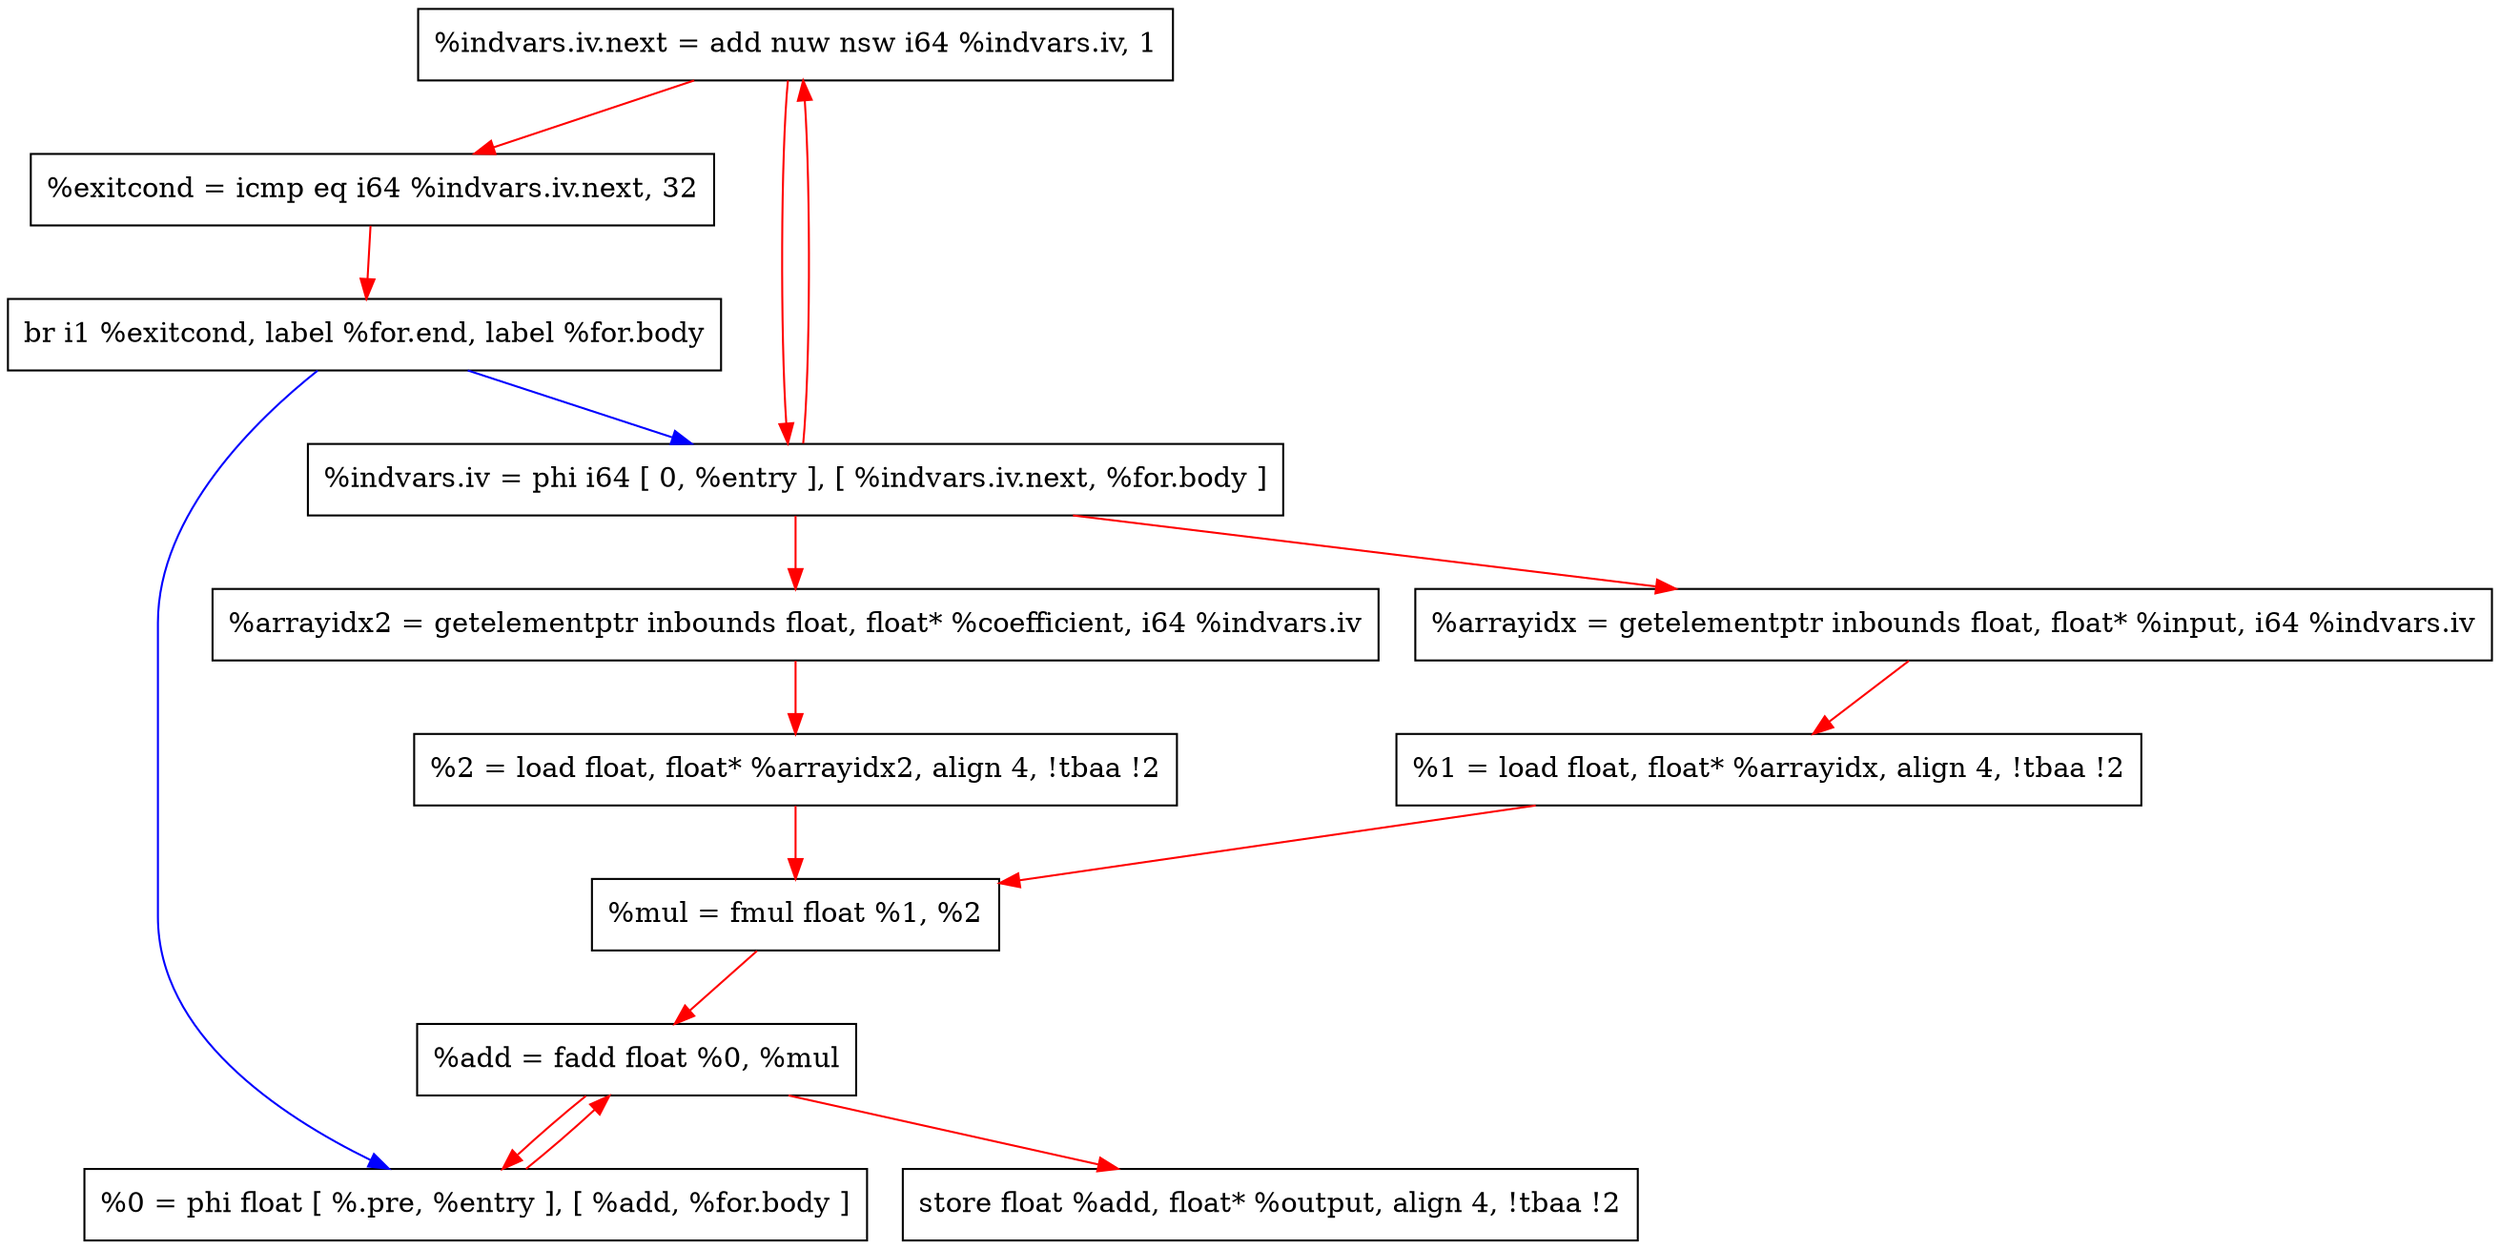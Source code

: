 digraph "DFG for'_Z6kernelPfS_S_' function" {
	Node0x5589f00b9c20[shape=record, label="  %indvars.iv.next = add nuw nsw i64 %indvars.iv, 1"];
	Node0x5589f00c1d70[shape=record, label="  %exitcond = icmp eq i64 %indvars.iv.next, 32"];
	Node0x5589f0043e58[shape=record, label="  br i1 %exitcond, label %for.end, label %for.body"];
	Node0x5589f00c1a38[shape=record, label="  %indvars.iv = phi i64 [ 0, %entry ], [ %indvars.iv.next, %for.body ]"];
	Node0x5589f00c1b30[shape=record, label="  %arrayidx = getelementptr inbounds float, float* %input, i64 %indvars.iv"];
	Node0x5589f00c1c10[shape=record, label="  %arrayidx2 = getelementptr inbounds float, float* %coefficient, i64 %indvars.iv"];
	Node0x5589f00c1b98[shape=record, label="  %1 = load float, float* %arrayidx, align 4, !tbaa !2"];
	Node0x5589f00c1c78[shape=record, label="  %2 = load float, float* %arrayidx2, align 4, !tbaa !2"];
	Node0x5589f00b9d00[shape=record, label="  %mul = fmul float %1, %2"];
	Node0x5589f00b9c90[shape=record, label="  %add = fadd float %0, %mul"];
	Node0x5589f00c18d8[shape=record, label="  %0 = phi float [ %.pre, %entry ], [ %add, %for.body ]"];
	Node0x5589f00c1cf0[shape=record, label="  store float %add, float* %output, align 4, !tbaa !2"];
edge [color=blue]
	Node0x5589f0043e58 -> Node0x5589f00c18d8
	Node0x5589f0043e58 -> Node0x5589f00c1a38
edge [color=red]
	Node0x5589f00b9c90 -> Node0x5589f00c18d8
	Node0x5589f00b9c20 -> Node0x5589f00c1a38
	Node0x5589f00c1a38 -> Node0x5589f00c1b30
	Node0x5589f00c1b30 -> Node0x5589f00c1b98
	Node0x5589f00c1a38 -> Node0x5589f00c1c10
	Node0x5589f00c1c10 -> Node0x5589f00c1c78
	Node0x5589f00c1b98 -> Node0x5589f00b9d00
	Node0x5589f00c1c78 -> Node0x5589f00b9d00
	Node0x5589f00c18d8 -> Node0x5589f00b9c90
	Node0x5589f00b9d00 -> Node0x5589f00b9c90
	Node0x5589f00b9c90 -> Node0x5589f00c1cf0
	Node0x5589f00c1a38 -> Node0x5589f00b9c20
	Node0x5589f00b9c20 -> Node0x5589f00c1d70
	Node0x5589f00c1d70 -> Node0x5589f0043e58
}
